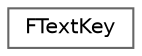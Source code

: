 digraph "Graphical Class Hierarchy"
{
 // INTERACTIVE_SVG=YES
 // LATEX_PDF_SIZE
  bgcolor="transparent";
  edge [fontname=Helvetica,fontsize=10,labelfontname=Helvetica,labelfontsize=10];
  node [fontname=Helvetica,fontsize=10,shape=box,height=0.2,width=0.4];
  rankdir="LR";
  Node0 [id="Node000000",label="FTextKey",height=0.2,width=0.4,color="grey40", fillcolor="white", style="filled",URL="$de/dec/classFTextKey.html",tooltip="Optimized representation of a case-sensitive string, as used by localization keys."];
}
